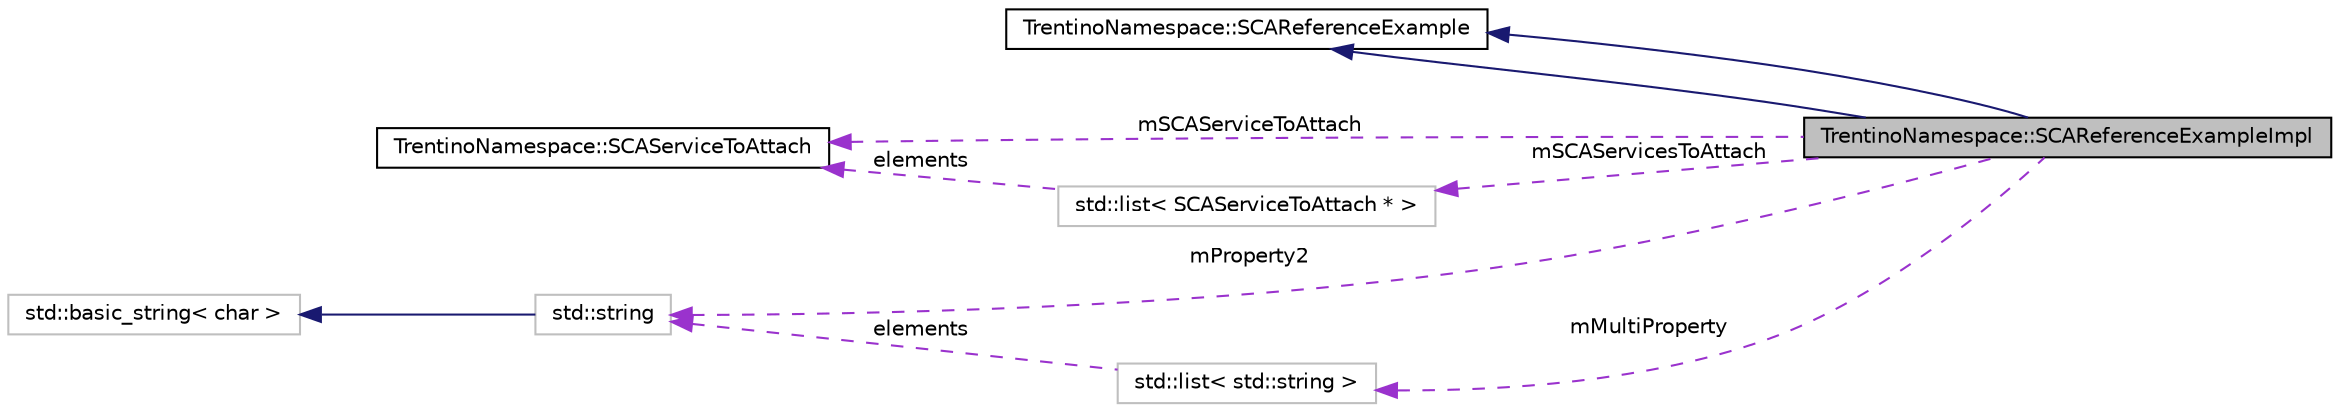 digraph G
{
  edge [fontname="Helvetica",fontsize="10",labelfontname="Helvetica",labelfontsize="10"];
  node [fontname="Helvetica",fontsize="10",shape=record];
  rankdir="LR";
  Node1 [label="TrentinoNamespace::SCAReferenceExampleImpl",height=0.2,width=0.4,color="black", fillcolor="grey75", style="filled" fontcolor="black"];
  Node2 -> Node1 [dir="back",color="midnightblue",fontsize="10",style="solid",fontname="Helvetica"];
  Node2 [label="TrentinoNamespace::SCAReferenceExample",height=0.2,width=0.4,color="black", fillcolor="white", style="filled",URL="$class_trentino_namespace_1_1_s_c_a_reference_example.html"];
  Node2 -> Node1 [dir="back",color="midnightblue",fontsize="10",style="solid",fontname="Helvetica"];
  Node3 -> Node1 [dir="back",color="darkorchid3",fontsize="10",style="dashed",label=" mSCAServicesToAttach" ,fontname="Helvetica"];
  Node3 [label="std::list\< SCAServiceToAttach * \>",height=0.2,width=0.4,color="grey75", fillcolor="white", style="filled"];
  Node4 -> Node3 [dir="back",color="darkorchid3",fontsize="10",style="dashed",label=" elements" ,fontname="Helvetica"];
  Node4 [label="TrentinoNamespace::SCAServiceToAttach",height=0.2,width=0.4,color="black", fillcolor="white", style="filled",URL="$class_trentino_namespace_1_1_s_c_a_service_to_attach.html"];
  Node5 -> Node1 [dir="back",color="darkorchid3",fontsize="10",style="dashed",label=" mProperty2" ,fontname="Helvetica"];
  Node5 [label="std::string",height=0.2,width=0.4,color="grey75", fillcolor="white", style="filled",tooltip="STL class."];
  Node6 -> Node5 [dir="back",color="midnightblue",fontsize="10",style="solid",fontname="Helvetica"];
  Node6 [label="std::basic_string\< char \>",height=0.2,width=0.4,color="grey75", fillcolor="white", style="filled",tooltip="STL class."];
  Node4 -> Node1 [dir="back",color="darkorchid3",fontsize="10",style="dashed",label=" mSCAServiceToAttach" ,fontname="Helvetica"];
  Node7 -> Node1 [dir="back",color="darkorchid3",fontsize="10",style="dashed",label=" mMultiProperty" ,fontname="Helvetica"];
  Node7 [label="std::list\< std::string \>",height=0.2,width=0.4,color="grey75", fillcolor="white", style="filled"];
  Node5 -> Node7 [dir="back",color="darkorchid3",fontsize="10",style="dashed",label=" elements" ,fontname="Helvetica"];
}
